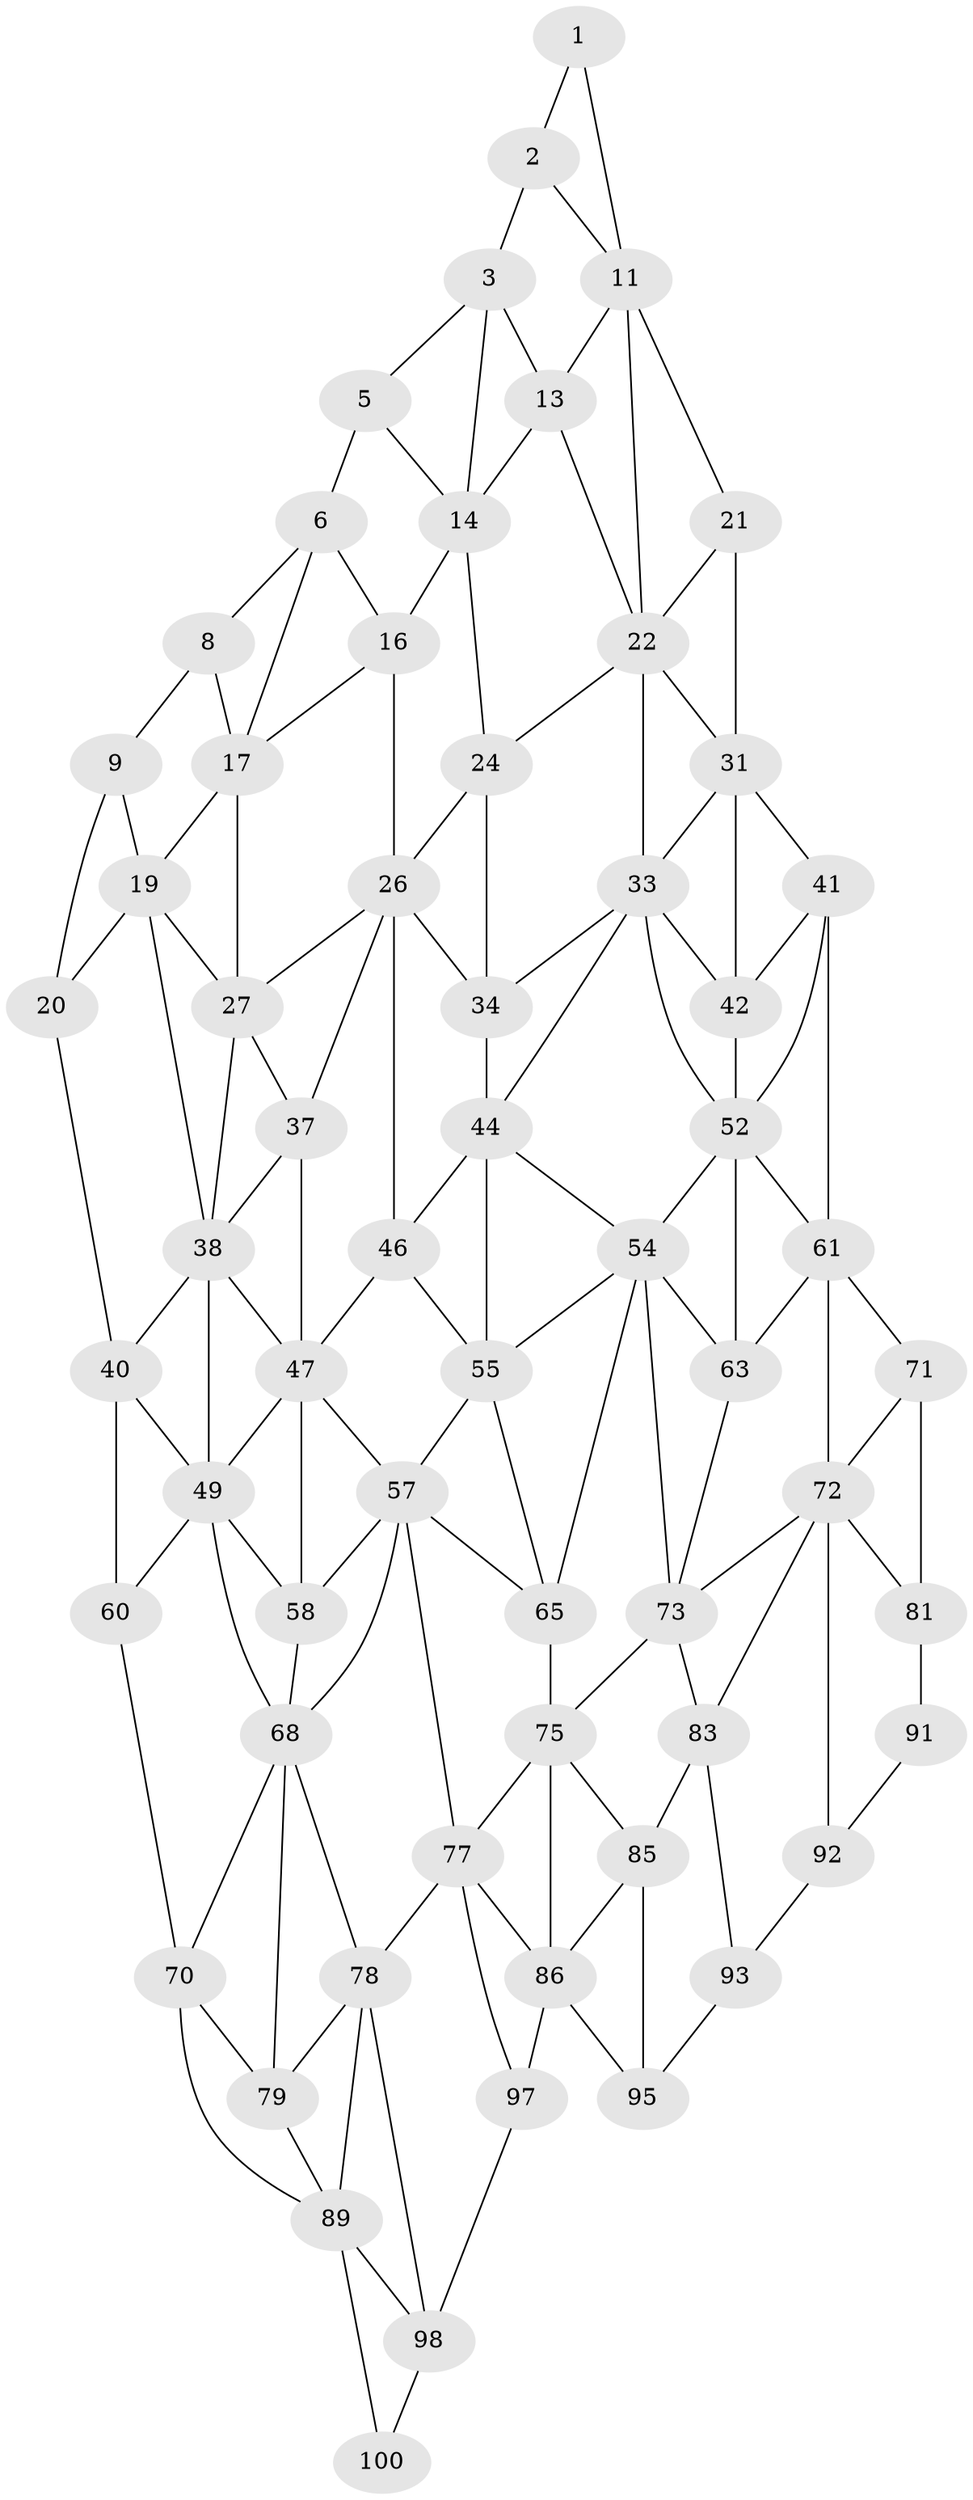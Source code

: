 // original degree distribution, {2: 0.04, 3: 0.32, 4: 0.64}
// Generated by graph-tools (version 1.1) at 2025/11/02/21/25 10:11:12]
// undirected, 61 vertices, 131 edges
graph export_dot {
graph [start="1"]
  node [color=gray90,style=filled];
  1;
  2;
  3 [super="+4"];
  5;
  6 [super="+7"];
  8;
  9 [super="+10"];
  11 [super="+12"];
  13;
  14 [super="+15"];
  16;
  17 [super="+18"];
  19 [super="+29"];
  20 [super="+30"];
  21;
  22 [super="+23"];
  24 [super="+25"];
  26 [super="+36"];
  27 [super="+28"];
  31 [super="+32"];
  33 [super="+43"];
  34 [super="+35"];
  37;
  38 [super="+39"];
  40 [super="+50"];
  41 [super="+51"];
  42;
  44 [super="+45"];
  46;
  47 [super="+48"];
  49 [super="+59"];
  52 [super="+53"];
  54 [super="+64"];
  55 [super="+56"];
  57 [super="+67"];
  58;
  60;
  61 [super="+62"];
  63;
  65 [super="+66"];
  68 [super="+69"];
  70 [super="+80"];
  71;
  72 [super="+82"];
  73 [super="+74"];
  75 [super="+76"];
  77 [super="+87"];
  78 [super="+88"];
  79;
  81;
  83 [super="+84"];
  85;
  86 [super="+96"];
  89 [super="+90"];
  91;
  92;
  93 [super="+94"];
  95;
  97;
  98 [super="+99"];
  100;
  1 -- 11;
  1 -- 2;
  2 -- 3;
  2 -- 11;
  3 -- 13;
  3 -- 5;
  3 -- 14;
  5 -- 6;
  5 -- 14;
  6 -- 16;
  6 -- 8;
  6 -- 17;
  8 -- 9;
  8 -- 17;
  9 -- 19;
  9 -- 20;
  11 -- 21;
  11 -- 13;
  11 -- 22;
  13 -- 14;
  13 -- 22;
  14 -- 24 [weight=2];
  14 -- 16;
  16 -- 26;
  16 -- 17;
  17 -- 27 [weight=2];
  17 -- 19;
  19 -- 20 [weight=2];
  19 -- 27;
  19 -- 38;
  20 -- 40;
  21 -- 31;
  21 -- 22;
  22 -- 24;
  22 -- 33;
  22 -- 31;
  24 -- 34 [weight=2];
  24 -- 26;
  26 -- 27;
  26 -- 37;
  26 -- 46;
  26 -- 34;
  27 -- 37;
  27 -- 38;
  31 -- 41;
  31 -- 33;
  31 -- 42;
  33 -- 34;
  33 -- 42;
  33 -- 44;
  33 -- 52;
  34 -- 44 [weight=2];
  37 -- 47;
  37 -- 38;
  38 -- 40;
  38 -- 49;
  38 -- 47;
  40 -- 49;
  40 -- 60;
  41 -- 42;
  41 -- 52;
  41 -- 61;
  42 -- 52;
  44 -- 54;
  44 -- 46;
  44 -- 55;
  46 -- 47;
  46 -- 55;
  47 -- 57;
  47 -- 49;
  47 -- 58;
  49 -- 58;
  49 -- 60;
  49 -- 68;
  52 -- 61;
  52 -- 54;
  52 -- 63;
  54 -- 55;
  54 -- 65;
  54 -- 63;
  54 -- 73;
  55 -- 65 [weight=2];
  55 -- 57;
  57 -- 58;
  57 -- 68;
  57 -- 77;
  57 -- 65;
  58 -- 68;
  60 -- 70;
  61 -- 71;
  61 -- 72;
  61 -- 63;
  63 -- 73;
  65 -- 75 [weight=2];
  68 -- 78;
  68 -- 70;
  68 -- 79;
  70 -- 89;
  70 -- 79;
  71 -- 81;
  71 -- 72;
  72 -- 73;
  72 -- 81;
  72 -- 83;
  72 -- 92;
  73 -- 83 [weight=2];
  73 -- 75;
  75 -- 85;
  75 -- 77;
  75 -- 86;
  77 -- 78 [weight=2];
  77 -- 97;
  77 -- 86;
  78 -- 79;
  78 -- 89;
  78 -- 98;
  79 -- 89;
  81 -- 91;
  83 -- 93 [weight=2];
  83 -- 85;
  85 -- 95;
  85 -- 86;
  86 -- 97;
  86 -- 95;
  89 -- 100;
  89 -- 98;
  91 -- 92;
  92 -- 93;
  93 -- 95;
  97 -- 98;
  98 -- 100;
}
